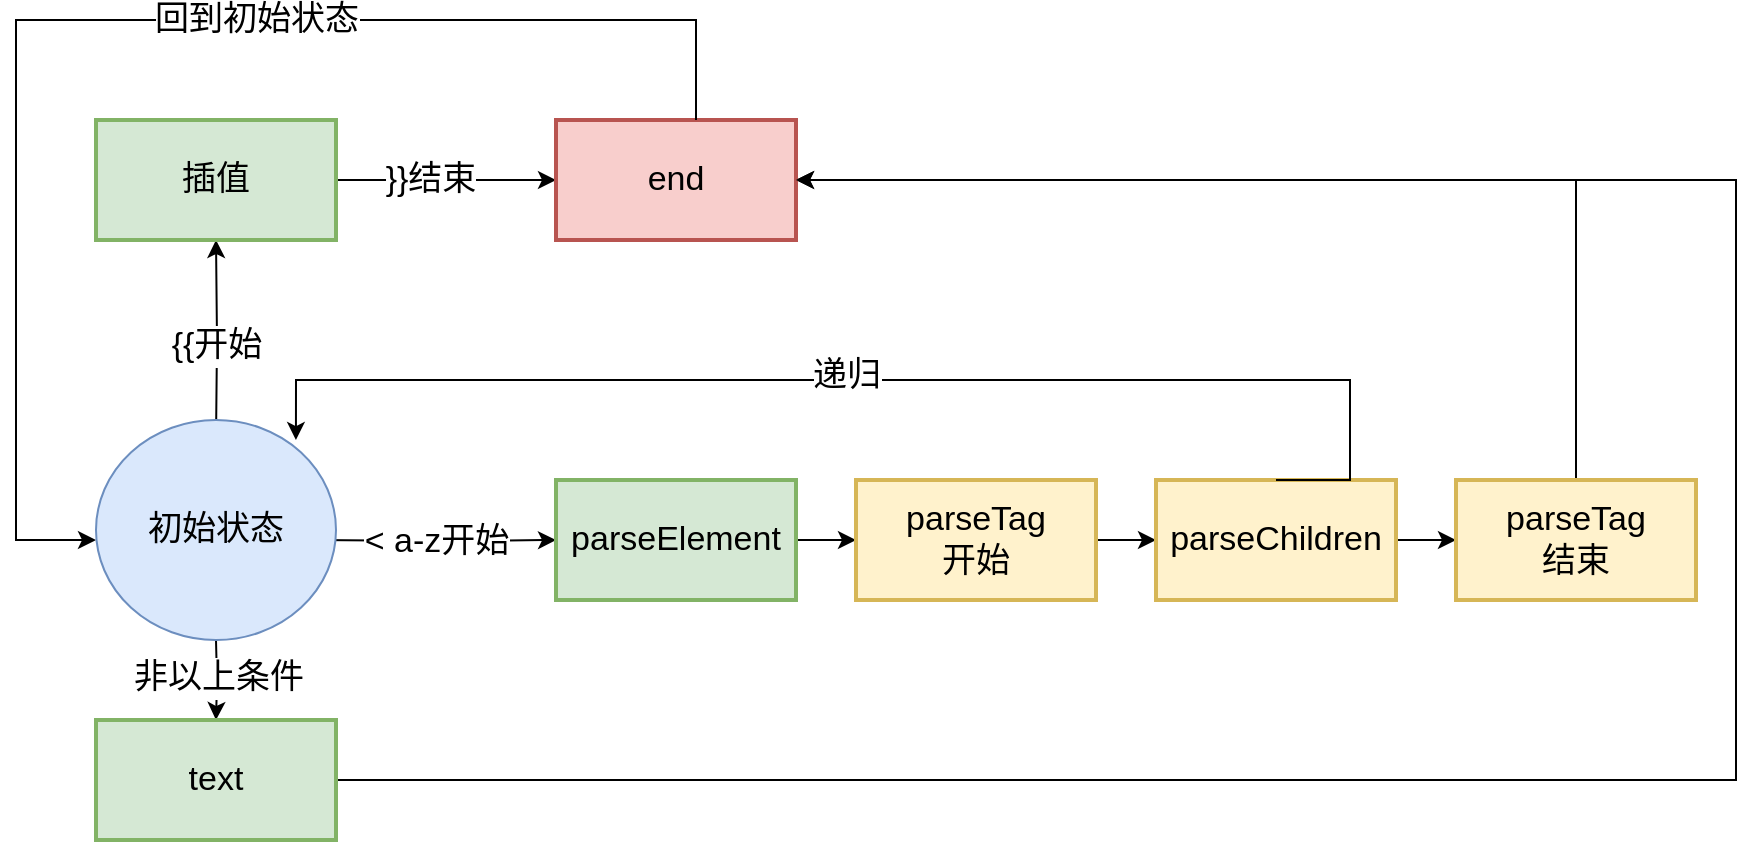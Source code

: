 <mxfile version="22.0.8" type="github">
  <diagram name="第 1 页" id="UesgXo60L_oOUY2IGcXx">
    <mxGraphModel dx="1194" dy="662" grid="1" gridSize="10" guides="1" tooltips="1" connect="1" arrows="1" fold="1" page="1" pageScale="1" pageWidth="827" pageHeight="1169" math="0" shadow="0">
      <root>
        <mxCell id="0" />
        <mxCell id="1" parent="0" />
        <mxCell id="baJf303HVOykrIhzs44v-4" value="" style="edgeStyle=orthogonalEdgeStyle;rounded=0;orthogonalLoop=1;jettySize=auto;html=1;fontSize=17;" parent="1" target="baJf303HVOykrIhzs44v-3" edge="1">
          <mxGeometry relative="1" as="geometry">
            <mxPoint x="170" y="300" as="sourcePoint" />
          </mxGeometry>
        </mxCell>
        <mxCell id="baJf303HVOykrIhzs44v-33" value="{{开始" style="edgeLabel;html=1;align=center;verticalAlign=middle;resizable=0;points=[];fontSize=17;" parent="baJf303HVOykrIhzs44v-4" vertex="1" connectable="0">
          <mxGeometry x="-0.06" y="1" relative="1" as="geometry">
            <mxPoint as="offset" />
          </mxGeometry>
        </mxCell>
        <mxCell id="baJf303HVOykrIhzs44v-7" value="" style="edgeStyle=orthogonalEdgeStyle;rounded=0;orthogonalLoop=1;jettySize=auto;html=1;fontSize=17;" parent="1" target="baJf303HVOykrIhzs44v-6" edge="1">
          <mxGeometry relative="1" as="geometry">
            <mxPoint x="170" y="400" as="sourcePoint" />
          </mxGeometry>
        </mxCell>
        <mxCell id="baJf303HVOykrIhzs44v-29" value="非以上条件" style="edgeLabel;html=1;align=center;verticalAlign=middle;resizable=0;points=[];fontSize=17;" parent="baJf303HVOykrIhzs44v-7" vertex="1" connectable="0">
          <mxGeometry x="-0.28" y="3" relative="1" as="geometry">
            <mxPoint x="-3" y="4" as="offset" />
          </mxGeometry>
        </mxCell>
        <mxCell id="baJf303HVOykrIhzs44v-14" value="" style="edgeStyle=orthogonalEdgeStyle;rounded=0;orthogonalLoop=1;jettySize=auto;html=1;fontSize=17;" parent="1" target="baJf303HVOykrIhzs44v-15" edge="1">
          <mxGeometry relative="1" as="geometry">
            <mxPoint x="260" y="350" as="targetPoint" />
            <mxPoint x="220" y="350" as="sourcePoint" />
          </mxGeometry>
        </mxCell>
        <mxCell id="baJf303HVOykrIhzs44v-32" value="&amp;lt; a-z开始" style="edgeLabel;html=1;align=center;verticalAlign=middle;resizable=0;points=[];fontSize=17;" parent="baJf303HVOykrIhzs44v-14" vertex="1" connectable="0">
          <mxGeometry x="-0.305" y="2" relative="1" as="geometry">
            <mxPoint x="18" y="2" as="offset" />
          </mxGeometry>
        </mxCell>
        <mxCell id="baJf303HVOykrIhzs44v-9" value="" style="edgeStyle=orthogonalEdgeStyle;rounded=0;orthogonalLoop=1;jettySize=auto;html=1;fontSize=17;" parent="1" source="baJf303HVOykrIhzs44v-3" target="baJf303HVOykrIhzs44v-8" edge="1">
          <mxGeometry relative="1" as="geometry" />
        </mxCell>
        <mxCell id="baJf303HVOykrIhzs44v-34" value="}}结束" style="edgeLabel;html=1;align=center;verticalAlign=middle;resizable=0;points=[];fontSize=17;" parent="baJf303HVOykrIhzs44v-9" vertex="1" connectable="0">
          <mxGeometry x="-0.15" y="-3" relative="1" as="geometry">
            <mxPoint y="-3" as="offset" />
          </mxGeometry>
        </mxCell>
        <mxCell id="baJf303HVOykrIhzs44v-3" value="插值" style="whiteSpace=wrap;html=1;strokeWidth=2;fontSize=17;fillColor=#d5e8d4;strokeColor=#82b366;" parent="1" vertex="1">
          <mxGeometry x="110" y="140" width="120" height="60" as="geometry" />
        </mxCell>
        <mxCell id="baJf303HVOykrIhzs44v-31" style="edgeStyle=orthogonalEdgeStyle;rounded=0;orthogonalLoop=1;jettySize=auto;html=1;exitX=1;exitY=0.5;exitDx=0;exitDy=0;entryX=1;entryY=0.5;entryDx=0;entryDy=0;fontSize=17;" parent="1" source="baJf303HVOykrIhzs44v-6" target="baJf303HVOykrIhzs44v-8" edge="1">
          <mxGeometry relative="1" as="geometry">
            <Array as="points">
              <mxPoint x="930" y="470" />
              <mxPoint x="930" y="170" />
            </Array>
          </mxGeometry>
        </mxCell>
        <mxCell id="baJf303HVOykrIhzs44v-6" value="text" style="whiteSpace=wrap;html=1;strokeWidth=2;fontSize=17;fillColor=#d5e8d4;strokeColor=#82b366;" parent="1" vertex="1">
          <mxGeometry x="110" y="440" width="120" height="60" as="geometry" />
        </mxCell>
        <mxCell id="baJf303HVOykrIhzs44v-8" value="end" style="whiteSpace=wrap;html=1;strokeWidth=2;fontSize=17;fillColor=#f8cecc;strokeColor=#b85450;" parent="1" vertex="1">
          <mxGeometry x="340" y="140" width="120" height="60" as="geometry" />
        </mxCell>
        <mxCell id="baJf303HVOykrIhzs44v-12" style="edgeStyle=orthogonalEdgeStyle;rounded=0;orthogonalLoop=1;jettySize=auto;html=1;fontSize=17;" parent="1" edge="1">
          <mxGeometry relative="1" as="geometry">
            <Array as="points">
              <mxPoint x="410" y="90" />
              <mxPoint x="70" y="90" />
              <mxPoint x="70" y="350" />
            </Array>
            <mxPoint x="410" y="140" as="sourcePoint" />
            <mxPoint x="110" y="350" as="targetPoint" />
          </mxGeometry>
        </mxCell>
        <mxCell id="lnPBHGBlC9FNf3B4ojr3-16" value="回到初始状态" style="edgeLabel;html=1;align=center;verticalAlign=middle;resizable=0;points=[];fontSize=17;" vertex="1" connectable="0" parent="baJf303HVOykrIhzs44v-12">
          <mxGeometry x="-0.209" y="-4" relative="1" as="geometry">
            <mxPoint x="3" y="4" as="offset" />
          </mxGeometry>
        </mxCell>
        <mxCell id="baJf303HVOykrIhzs44v-18" value="" style="edgeStyle=orthogonalEdgeStyle;rounded=0;orthogonalLoop=1;jettySize=auto;html=1;fontSize=17;" parent="1" source="baJf303HVOykrIhzs44v-15" target="baJf303HVOykrIhzs44v-17" edge="1">
          <mxGeometry relative="1" as="geometry" />
        </mxCell>
        <mxCell id="baJf303HVOykrIhzs44v-15" value="parseElement" style="whiteSpace=wrap;html=1;strokeWidth=2;fontSize=17;fillColor=#d5e8d4;strokeColor=#82b366;" parent="1" vertex="1">
          <mxGeometry x="340" y="320" width="120" height="60" as="geometry" />
        </mxCell>
        <mxCell id="baJf303HVOykrIhzs44v-20" value="" style="edgeStyle=orthogonalEdgeStyle;rounded=0;orthogonalLoop=1;jettySize=auto;html=1;fontSize=17;" parent="1" source="baJf303HVOykrIhzs44v-17" target="baJf303HVOykrIhzs44v-19" edge="1">
          <mxGeometry relative="1" as="geometry" />
        </mxCell>
        <mxCell id="baJf303HVOykrIhzs44v-17" value="parseTag&lt;br style=&quot;font-size: 17px;&quot;&gt;开始" style="whiteSpace=wrap;html=1;strokeWidth=2;fontSize=17;fillColor=#fff2cc;strokeColor=#d6b656;" parent="1" vertex="1">
          <mxGeometry x="490" y="320" width="120" height="60" as="geometry" />
        </mxCell>
        <mxCell id="baJf303HVOykrIhzs44v-22" value="" style="edgeStyle=orthogonalEdgeStyle;rounded=0;orthogonalLoop=1;jettySize=auto;html=1;fontSize=17;" parent="1" source="baJf303HVOykrIhzs44v-19" target="baJf303HVOykrIhzs44v-21" edge="1">
          <mxGeometry relative="1" as="geometry" />
        </mxCell>
        <mxCell id="baJf303HVOykrIhzs44v-19" value="parseChildren" style="whiteSpace=wrap;html=1;strokeWidth=2;fontSize=17;fillColor=#fff2cc;strokeColor=#d6b656;" parent="1" vertex="1">
          <mxGeometry x="640" y="320" width="120" height="60" as="geometry" />
        </mxCell>
        <mxCell id="baJf303HVOykrIhzs44v-28" style="edgeStyle=orthogonalEdgeStyle;rounded=0;orthogonalLoop=1;jettySize=auto;html=1;exitX=0.5;exitY=0;exitDx=0;exitDy=0;entryX=1;entryY=0.5;entryDx=0;entryDy=0;fontSize=17;" parent="1" source="baJf303HVOykrIhzs44v-21" target="baJf303HVOykrIhzs44v-8" edge="1">
          <mxGeometry relative="1" as="geometry" />
        </mxCell>
        <mxCell id="baJf303HVOykrIhzs44v-21" value="parseTag&lt;br style=&quot;font-size: 17px;&quot;&gt;结束" style="whiteSpace=wrap;html=1;strokeWidth=2;fontSize=17;fillColor=#fff2cc;strokeColor=#d6b656;" parent="1" vertex="1">
          <mxGeometry x="790" y="320" width="120" height="60" as="geometry" />
        </mxCell>
        <mxCell id="lnPBHGBlC9FNf3B4ojr3-13" value="初始状态" style="ellipse;whiteSpace=wrap;html=1;fontSize=17;fillColor=#dae8fc;strokeColor=#6c8ebf;" vertex="1" parent="1">
          <mxGeometry x="110" y="290" width="120" height="110" as="geometry" />
        </mxCell>
        <mxCell id="lnPBHGBlC9FNf3B4ojr3-14" style="edgeStyle=orthogonalEdgeStyle;rounded=0;orthogonalLoop=1;jettySize=auto;html=1;exitX=0.5;exitY=0;exitDx=0;exitDy=0;entryX=0.833;entryY=0.091;entryDx=0;entryDy=0;entryPerimeter=0;" edge="1" parent="1" source="baJf303HVOykrIhzs44v-19" target="lnPBHGBlC9FNf3B4ojr3-13">
          <mxGeometry relative="1" as="geometry">
            <Array as="points">
              <mxPoint x="737" y="270" />
              <mxPoint x="210" y="270" />
            </Array>
          </mxGeometry>
        </mxCell>
        <mxCell id="lnPBHGBlC9FNf3B4ojr3-15" value="递归" style="edgeLabel;html=1;align=center;verticalAlign=middle;resizable=0;points=[];fontSize=17;" vertex="1" connectable="0" parent="lnPBHGBlC9FNf3B4ojr3-14">
          <mxGeometry x="0.054" y="-2" relative="1" as="geometry">
            <mxPoint as="offset" />
          </mxGeometry>
        </mxCell>
      </root>
    </mxGraphModel>
  </diagram>
</mxfile>
